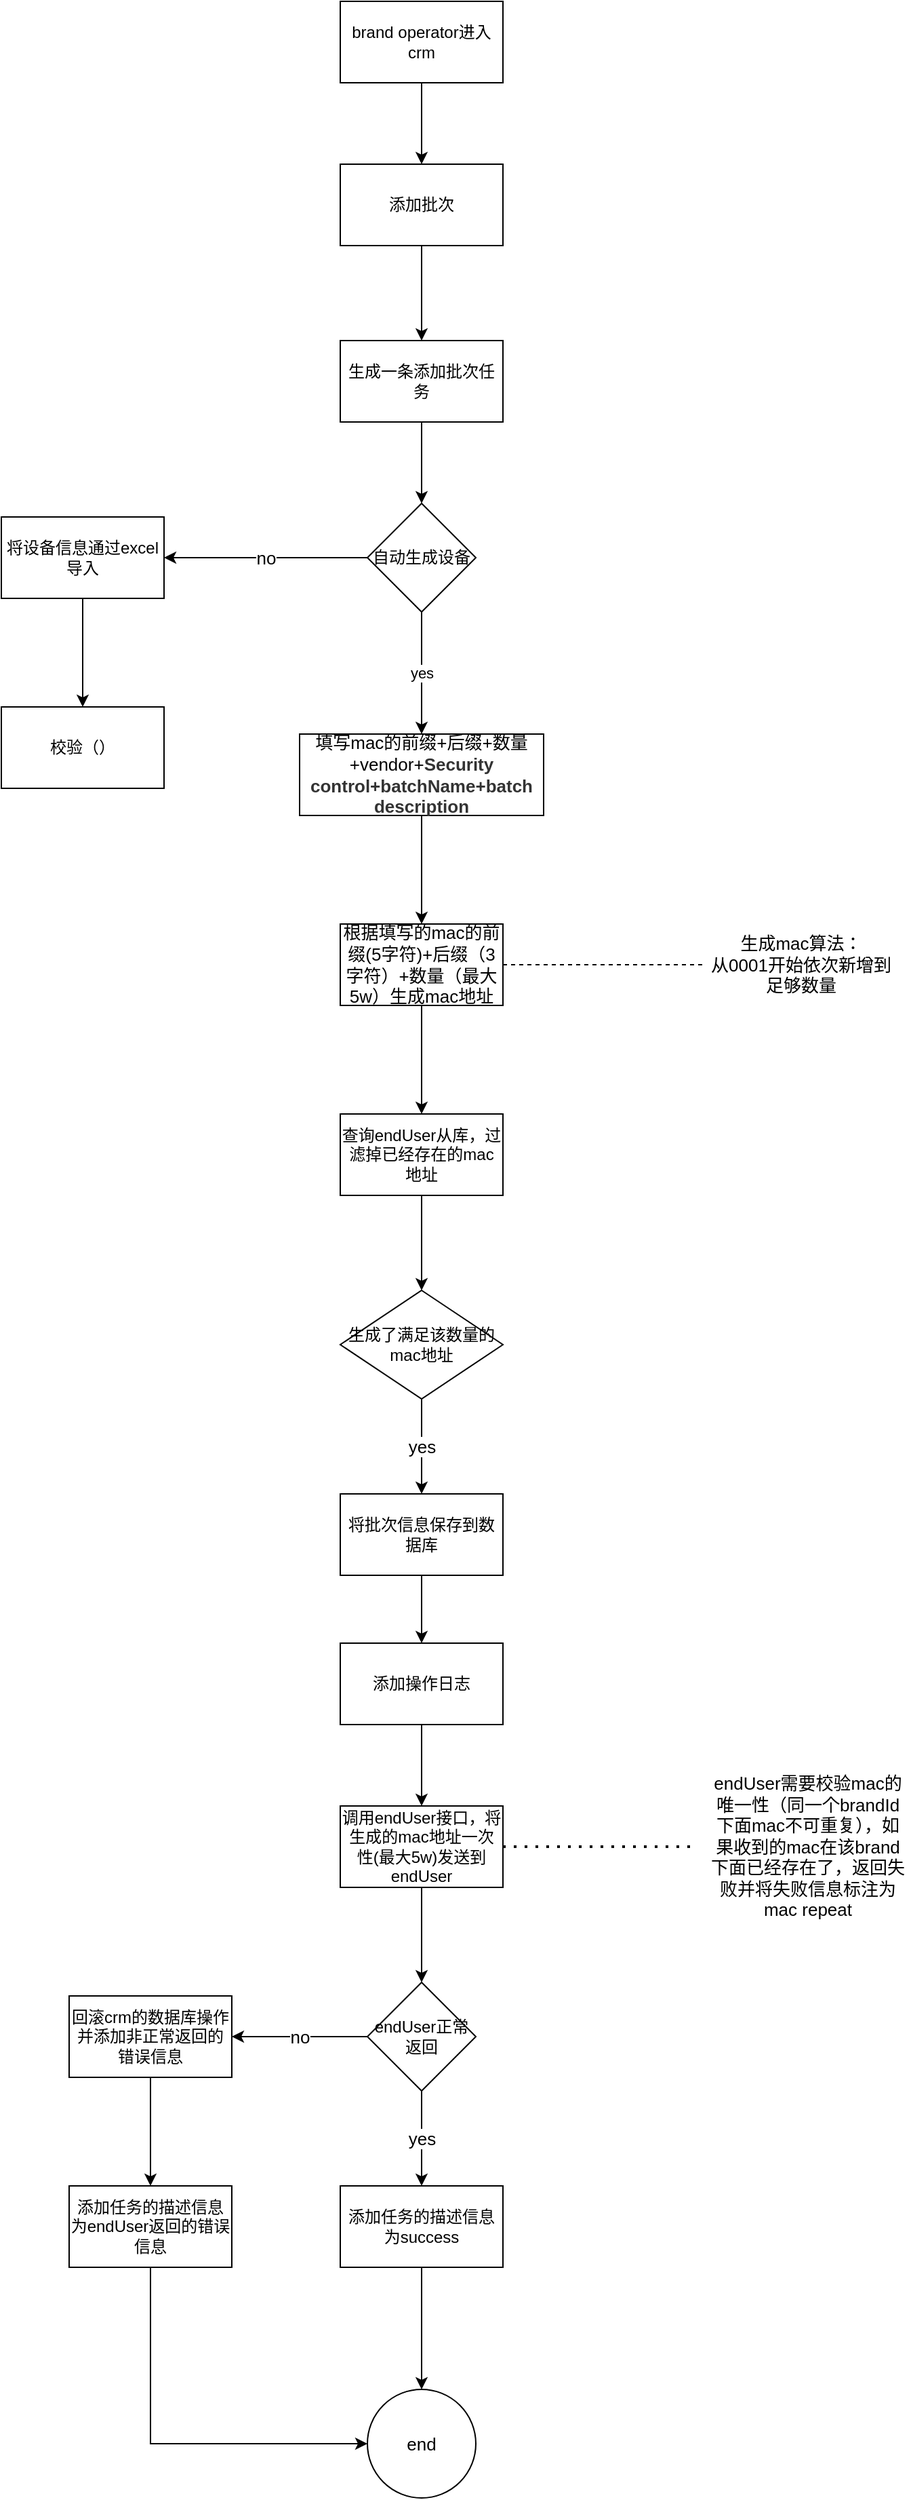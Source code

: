 <mxfile version="20.4.0" type="github">
  <diagram id="p1AXJYc_SpONw6VFGxzo" name="第 1 页">
    <mxGraphModel dx="1422" dy="1931" grid="1" gridSize="10" guides="1" tooltips="1" connect="1" arrows="1" fold="1" page="1" pageScale="1" pageWidth="827" pageHeight="1169" math="0" shadow="0">
      <root>
        <mxCell id="0" />
        <mxCell id="1" parent="0" />
        <mxCell id="GB9RlgLRgatuVVAukmtW-3" value="" style="edgeStyle=orthogonalEdgeStyle;rounded=0;orthogonalLoop=1;jettySize=auto;html=1;" edge="1" parent="1" source="GB9RlgLRgatuVVAukmtW-1" target="GB9RlgLRgatuVVAukmtW-2">
          <mxGeometry relative="1" as="geometry" />
        </mxCell>
        <mxCell id="GB9RlgLRgatuVVAukmtW-1" value="生成一条添加批次任务" style="rounded=0;whiteSpace=wrap;html=1;" vertex="1" parent="1">
          <mxGeometry x="320" y="70" width="120" height="60" as="geometry" />
        </mxCell>
        <mxCell id="GB9RlgLRgatuVVAukmtW-5" value="yes" style="edgeStyle=orthogonalEdgeStyle;rounded=0;orthogonalLoop=1;jettySize=auto;html=1;" edge="1" parent="1" source="GB9RlgLRgatuVVAukmtW-2" target="GB9RlgLRgatuVVAukmtW-4">
          <mxGeometry relative="1" as="geometry" />
        </mxCell>
        <mxCell id="GB9RlgLRgatuVVAukmtW-50" value="no" style="edgeStyle=orthogonalEdgeStyle;rounded=0;orthogonalLoop=1;jettySize=auto;html=1;fontSize=13;" edge="1" parent="1" source="GB9RlgLRgatuVVAukmtW-2" target="GB9RlgLRgatuVVAukmtW-49">
          <mxGeometry relative="1" as="geometry" />
        </mxCell>
        <mxCell id="GB9RlgLRgatuVVAukmtW-2" value="自动生成设备" style="rhombus;whiteSpace=wrap;html=1;rounded=0;" vertex="1" parent="1">
          <mxGeometry x="340" y="190" width="80" height="80" as="geometry" />
        </mxCell>
        <mxCell id="GB9RlgLRgatuVVAukmtW-7" value="" style="edgeStyle=orthogonalEdgeStyle;rounded=0;orthogonalLoop=1;jettySize=auto;html=1;fontSize=13;" edge="1" parent="1" source="GB9RlgLRgatuVVAukmtW-4" target="GB9RlgLRgatuVVAukmtW-6">
          <mxGeometry relative="1" as="geometry" />
        </mxCell>
        <mxCell id="GB9RlgLRgatuVVAukmtW-4" value="&lt;font style=&quot;font-size: 13px;&quot;&gt;填写mac的前缀+后缀+数量+vendor+&lt;span style=&quot;color: rgb(51, 51, 51); font-family: &amp;quot;Arial Negreta&amp;quot;, &amp;quot;Arial Normal&amp;quot;, Arial, sans-serif; font-weight: 700; text-align: left;&quot;&gt;Security control+batchName+batch description&lt;/span&gt;&lt;/font&gt;" style="whiteSpace=wrap;html=1;rounded=0;" vertex="1" parent="1">
          <mxGeometry x="290" y="360" width="180" height="60" as="geometry" />
        </mxCell>
        <mxCell id="GB9RlgLRgatuVVAukmtW-9" value="" style="edgeStyle=orthogonalEdgeStyle;rounded=0;orthogonalLoop=1;jettySize=auto;html=1;fontSize=13;" edge="1" parent="1" source="GB9RlgLRgatuVVAukmtW-6" target="GB9RlgLRgatuVVAukmtW-8">
          <mxGeometry relative="1" as="geometry" />
        </mxCell>
        <mxCell id="GB9RlgLRgatuVVAukmtW-6" value="&lt;span style=&quot;font-size: 13px;&quot;&gt;根据填写的mac的前缀(5字符)+后缀（3字符）+数量（最大5w）生成mac地址&lt;/span&gt;" style="whiteSpace=wrap;html=1;rounded=0;" vertex="1" parent="1">
          <mxGeometry x="320" y="500" width="120" height="60" as="geometry" />
        </mxCell>
        <mxCell id="GB9RlgLRgatuVVAukmtW-13" value="" style="edgeStyle=orthogonalEdgeStyle;rounded=0;orthogonalLoop=1;jettySize=auto;html=1;fontSize=13;" edge="1" parent="1" source="GB9RlgLRgatuVVAukmtW-8" target="GB9RlgLRgatuVVAukmtW-12">
          <mxGeometry relative="1" as="geometry" />
        </mxCell>
        <mxCell id="GB9RlgLRgatuVVAukmtW-8" value="查询endUser从库，过滤掉已经存在的mac地址" style="whiteSpace=wrap;html=1;rounded=0;" vertex="1" parent="1">
          <mxGeometry x="320" y="640" width="120" height="60" as="geometry" />
        </mxCell>
        <mxCell id="GB9RlgLRgatuVVAukmtW-26" value="yes" style="edgeStyle=orthogonalEdgeStyle;rounded=0;orthogonalLoop=1;jettySize=auto;html=1;fontSize=13;" edge="1" parent="1" source="GB9RlgLRgatuVVAukmtW-12" target="GB9RlgLRgatuVVAukmtW-25">
          <mxGeometry relative="1" as="geometry" />
        </mxCell>
        <mxCell id="GB9RlgLRgatuVVAukmtW-12" value="生成了满足该数量的mac地址" style="rhombus;whiteSpace=wrap;html=1;rounded=0;" vertex="1" parent="1">
          <mxGeometry x="320" y="770" width="120" height="80" as="geometry" />
        </mxCell>
        <mxCell id="GB9RlgLRgatuVVAukmtW-21" value="" style="edgeStyle=orthogonalEdgeStyle;rounded=0;orthogonalLoop=1;jettySize=auto;html=1;fontSize=13;" edge="1" parent="1" source="GB9RlgLRgatuVVAukmtW-14" target="GB9RlgLRgatuVVAukmtW-20">
          <mxGeometry relative="1" as="geometry" />
        </mxCell>
        <mxCell id="GB9RlgLRgatuVVAukmtW-14" value="调用endUser接口，将生成的mac地址一次性(最大5w)发送到endUser" style="whiteSpace=wrap;html=1;rounded=0;" vertex="1" parent="1">
          <mxGeometry x="320" y="1150" width="120" height="60" as="geometry" />
        </mxCell>
        <mxCell id="GB9RlgLRgatuVVAukmtW-23" value="yes" style="edgeStyle=orthogonalEdgeStyle;rounded=0;orthogonalLoop=1;jettySize=auto;html=1;fontSize=13;entryX=0.5;entryY=0;entryDx=0;entryDy=0;" edge="1" parent="1" source="GB9RlgLRgatuVVAukmtW-20" target="GB9RlgLRgatuVVAukmtW-39">
          <mxGeometry relative="1" as="geometry">
            <mxPoint x="380" y="1450" as="targetPoint" />
          </mxGeometry>
        </mxCell>
        <mxCell id="GB9RlgLRgatuVVAukmtW-31" value="no" style="edgeStyle=orthogonalEdgeStyle;rounded=0;orthogonalLoop=1;jettySize=auto;html=1;fontSize=13;" edge="1" parent="1" source="GB9RlgLRgatuVVAukmtW-20" target="GB9RlgLRgatuVVAukmtW-30">
          <mxGeometry relative="1" as="geometry" />
        </mxCell>
        <mxCell id="GB9RlgLRgatuVVAukmtW-20" value="endUser正常返回" style="rhombus;whiteSpace=wrap;html=1;rounded=0;" vertex="1" parent="1">
          <mxGeometry x="340" y="1280" width="80" height="80" as="geometry" />
        </mxCell>
        <mxCell id="GB9RlgLRgatuVVAukmtW-24" value="end" style="ellipse;whiteSpace=wrap;html=1;aspect=fixed;fontSize=13;" vertex="1" parent="1">
          <mxGeometry x="340" y="1580" width="80" height="80" as="geometry" />
        </mxCell>
        <mxCell id="GB9RlgLRgatuVVAukmtW-28" value="" style="edgeStyle=orthogonalEdgeStyle;rounded=0;orthogonalLoop=1;jettySize=auto;html=1;fontSize=13;" edge="1" parent="1" source="GB9RlgLRgatuVVAukmtW-25" target="GB9RlgLRgatuVVAukmtW-27">
          <mxGeometry relative="1" as="geometry" />
        </mxCell>
        <mxCell id="GB9RlgLRgatuVVAukmtW-25" value="将批次信息保存到数据库" style="whiteSpace=wrap;html=1;rounded=0;" vertex="1" parent="1">
          <mxGeometry x="320" y="920" width="120" height="60" as="geometry" />
        </mxCell>
        <mxCell id="GB9RlgLRgatuVVAukmtW-29" value="" style="edgeStyle=orthogonalEdgeStyle;rounded=0;orthogonalLoop=1;jettySize=auto;html=1;fontSize=13;" edge="1" parent="1" source="GB9RlgLRgatuVVAukmtW-27" target="GB9RlgLRgatuVVAukmtW-14">
          <mxGeometry relative="1" as="geometry" />
        </mxCell>
        <mxCell id="GB9RlgLRgatuVVAukmtW-27" value="添加操作日志" style="whiteSpace=wrap;html=1;rounded=0;" vertex="1" parent="1">
          <mxGeometry x="320" y="1030" width="120" height="60" as="geometry" />
        </mxCell>
        <mxCell id="GB9RlgLRgatuVVAukmtW-34" value="" style="edgeStyle=orthogonalEdgeStyle;rounded=0;orthogonalLoop=1;jettySize=auto;html=1;fontSize=13;" edge="1" parent="1" source="GB9RlgLRgatuVVAukmtW-30" target="GB9RlgLRgatuVVAukmtW-33">
          <mxGeometry relative="1" as="geometry" />
        </mxCell>
        <mxCell id="GB9RlgLRgatuVVAukmtW-30" value="回滚crm的数据库操作并添加非正常返回的错误信息" style="whiteSpace=wrap;html=1;rounded=0;" vertex="1" parent="1">
          <mxGeometry x="120" y="1290" width="120" height="60" as="geometry" />
        </mxCell>
        <mxCell id="GB9RlgLRgatuVVAukmtW-41" style="edgeStyle=orthogonalEdgeStyle;rounded=0;orthogonalLoop=1;jettySize=auto;html=1;entryX=0;entryY=0.5;entryDx=0;entryDy=0;fontSize=13;" edge="1" parent="1" source="GB9RlgLRgatuVVAukmtW-33" target="GB9RlgLRgatuVVAukmtW-24">
          <mxGeometry relative="1" as="geometry">
            <Array as="points">
              <mxPoint x="180" y="1620" />
            </Array>
          </mxGeometry>
        </mxCell>
        <mxCell id="GB9RlgLRgatuVVAukmtW-33" value="添加任务的描述信息为endUser返回的错误信息" style="whiteSpace=wrap;html=1;rounded=0;" vertex="1" parent="1">
          <mxGeometry x="120" y="1430" width="120" height="60" as="geometry" />
        </mxCell>
        <mxCell id="GB9RlgLRgatuVVAukmtW-36" value="" style="edgeStyle=orthogonalEdgeStyle;rounded=0;orthogonalLoop=1;jettySize=auto;html=1;fontSize=13;" edge="1" parent="1" source="GB9RlgLRgatuVVAukmtW-35" target="GB9RlgLRgatuVVAukmtW-1">
          <mxGeometry relative="1" as="geometry" />
        </mxCell>
        <mxCell id="GB9RlgLRgatuVVAukmtW-35" value="添加批次" style="rounded=0;whiteSpace=wrap;html=1;" vertex="1" parent="1">
          <mxGeometry x="320" y="-60" width="120" height="60" as="geometry" />
        </mxCell>
        <mxCell id="GB9RlgLRgatuVVAukmtW-38" value="" style="edgeStyle=orthogonalEdgeStyle;rounded=0;orthogonalLoop=1;jettySize=auto;html=1;fontSize=13;" edge="1" parent="1" source="GB9RlgLRgatuVVAukmtW-37" target="GB9RlgLRgatuVVAukmtW-35">
          <mxGeometry relative="1" as="geometry" />
        </mxCell>
        <mxCell id="GB9RlgLRgatuVVAukmtW-37" value="brand operator进入crm" style="rounded=0;whiteSpace=wrap;html=1;" vertex="1" parent="1">
          <mxGeometry x="320" y="-180" width="120" height="60" as="geometry" />
        </mxCell>
        <mxCell id="GB9RlgLRgatuVVAukmtW-40" value="" style="edgeStyle=orthogonalEdgeStyle;rounded=0;orthogonalLoop=1;jettySize=auto;html=1;fontSize=13;" edge="1" parent="1" source="GB9RlgLRgatuVVAukmtW-39" target="GB9RlgLRgatuVVAukmtW-24">
          <mxGeometry relative="1" as="geometry" />
        </mxCell>
        <mxCell id="GB9RlgLRgatuVVAukmtW-39" value="添加任务的描述信息为success" style="whiteSpace=wrap;html=1;rounded=0;" vertex="1" parent="1">
          <mxGeometry x="320" y="1430" width="120" height="60" as="geometry" />
        </mxCell>
        <mxCell id="GB9RlgLRgatuVVAukmtW-45" value="" style="endArrow=none;dashed=1;html=1;dashPattern=1 3;strokeWidth=2;rounded=0;fontSize=13;exitX=1;exitY=0.5;exitDx=0;exitDy=0;entryX=0;entryY=0.5;entryDx=0;entryDy=0;" edge="1" parent="1" source="GB9RlgLRgatuVVAukmtW-14">
          <mxGeometry width="50" height="50" relative="1" as="geometry">
            <mxPoint x="460" y="1210" as="sourcePoint" />
            <mxPoint x="580" y="1180" as="targetPoint" />
          </mxGeometry>
        </mxCell>
        <mxCell id="GB9RlgLRgatuVVAukmtW-46" value="endUser需要校验mac的唯一性（同一个brandId下面mac不可重复），如果收到的mac在该brand下面已经存在了，返回失败并将失败信息标注为mac repeat" style="text;html=1;strokeColor=none;fillColor=none;align=center;verticalAlign=middle;whiteSpace=wrap;rounded=0;fontSize=13;" vertex="1" parent="1">
          <mxGeometry x="590" y="1115" width="150" height="130" as="geometry" />
        </mxCell>
        <mxCell id="GB9RlgLRgatuVVAukmtW-47" value="生成mac算法：&lt;br&gt;从0001开始依次新增到足够数量" style="text;html=1;strokeColor=none;fillColor=none;align=center;verticalAlign=middle;whiteSpace=wrap;rounded=0;fontSize=13;" vertex="1" parent="1">
          <mxGeometry x="590" y="497.5" width="140" height="65" as="geometry" />
        </mxCell>
        <mxCell id="GB9RlgLRgatuVVAukmtW-48" value="" style="endArrow=none;dashed=1;html=1;rounded=0;fontSize=13;exitX=1;exitY=0.5;exitDx=0;exitDy=0;" edge="1" parent="1" source="GB9RlgLRgatuVVAukmtW-6" target="GB9RlgLRgatuVVAukmtW-47">
          <mxGeometry width="50" height="50" relative="1" as="geometry">
            <mxPoint x="470" y="560" as="sourcePoint" />
            <mxPoint x="520" y="510" as="targetPoint" />
          </mxGeometry>
        </mxCell>
        <mxCell id="GB9RlgLRgatuVVAukmtW-52" value="" style="edgeStyle=orthogonalEdgeStyle;rounded=0;orthogonalLoop=1;jettySize=auto;html=1;fontSize=13;" edge="1" parent="1" source="GB9RlgLRgatuVVAukmtW-49" target="GB9RlgLRgatuVVAukmtW-51">
          <mxGeometry relative="1" as="geometry" />
        </mxCell>
        <mxCell id="GB9RlgLRgatuVVAukmtW-49" value="将设备信息通过excel导入" style="whiteSpace=wrap;html=1;rounded=0;" vertex="1" parent="1">
          <mxGeometry x="70" y="200" width="120" height="60" as="geometry" />
        </mxCell>
        <mxCell id="GB9RlgLRgatuVVAukmtW-51" value="校验（）" style="whiteSpace=wrap;html=1;rounded=0;" vertex="1" parent="1">
          <mxGeometry x="70" y="340" width="120" height="60" as="geometry" />
        </mxCell>
      </root>
    </mxGraphModel>
  </diagram>
</mxfile>
